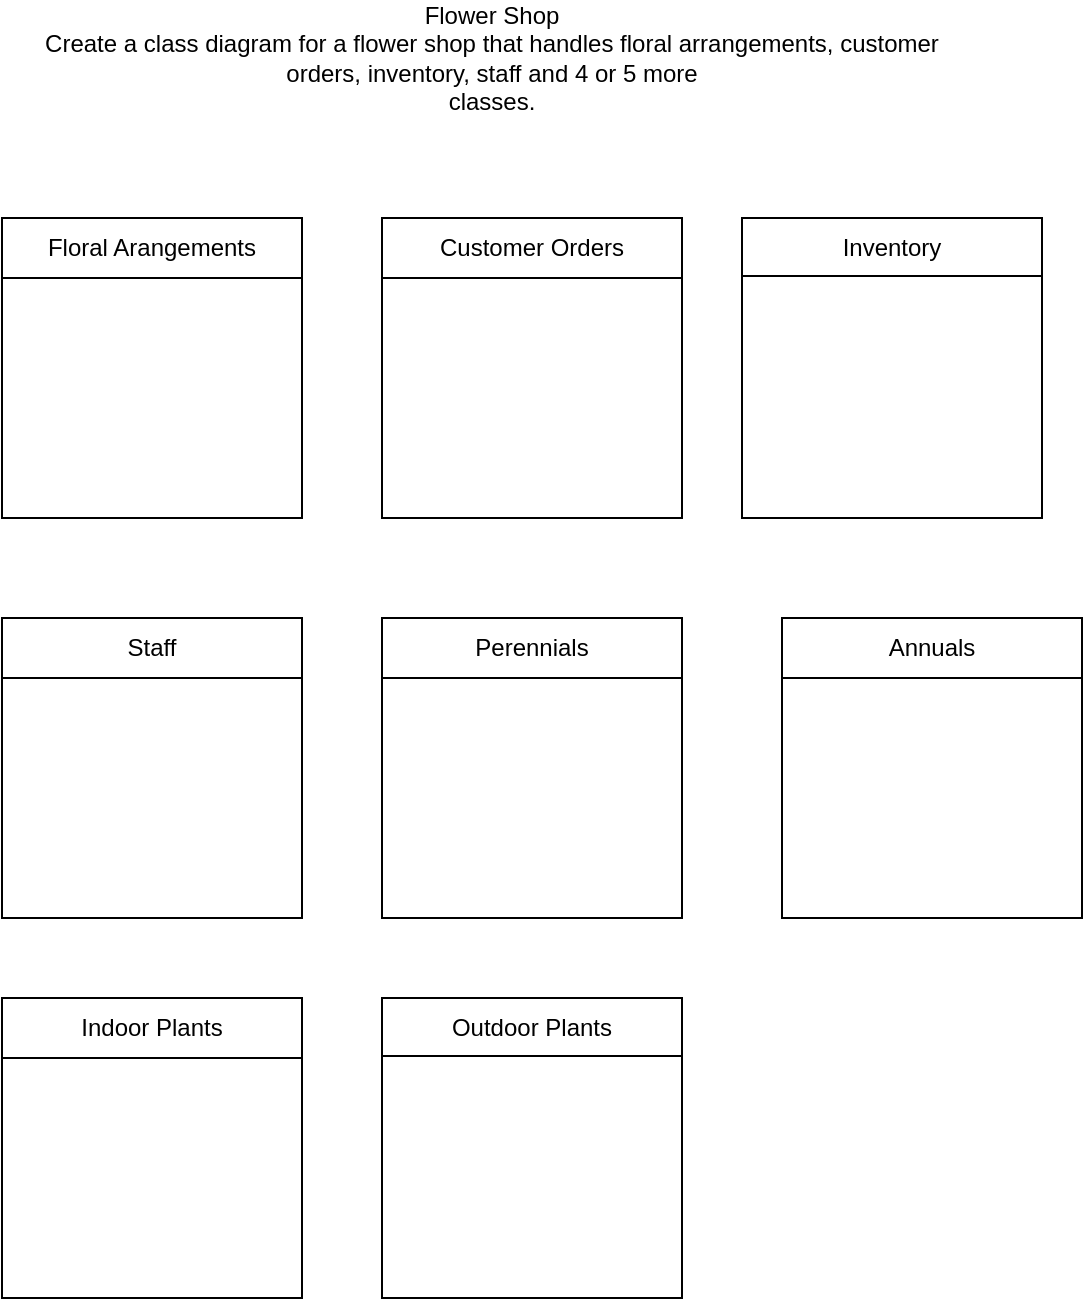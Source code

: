 <mxfile version="24.7.6">
  <diagram name="Page-1" id="hjRgQwKiIgRbGK81_BRR">
    <mxGraphModel dx="1050" dy="618" grid="1" gridSize="10" guides="1" tooltips="1" connect="1" arrows="1" fold="1" page="1" pageScale="1" pageWidth="850" pageHeight="1100" math="0" shadow="0">
      <root>
        <mxCell id="0" />
        <mxCell id="1" parent="0" />
        <mxCell id="7PU2nVzOQJ5yzUcttu9B-1" value="Flower Shop&lt;br/&gt;Create a class diagram for a flower shop that handles floral arrangements, customer orders, inventory, staff and 4 or 5 more&lt;br/&gt;classes." style="text;html=1;align=center;verticalAlign=middle;whiteSpace=wrap;rounded=0;" vertex="1" parent="1">
          <mxGeometry x="110" y="20" width="470" height="40" as="geometry" />
        </mxCell>
        <mxCell id="7PU2nVzOQJ5yzUcttu9B-4" value="" style="whiteSpace=wrap;html=1;aspect=fixed;" vertex="1" parent="1">
          <mxGeometry x="100" y="120" width="150" height="150" as="geometry" />
        </mxCell>
        <mxCell id="7PU2nVzOQJ5yzUcttu9B-5" value="Floral Arangements" style="text;html=1;align=center;verticalAlign=middle;whiteSpace=wrap;rounded=0;" vertex="1" parent="1">
          <mxGeometry x="100" y="120" width="150" height="30" as="geometry" />
        </mxCell>
        <mxCell id="7PU2nVzOQJ5yzUcttu9B-19" value="" style="whiteSpace=wrap;html=1;aspect=fixed;" vertex="1" parent="1">
          <mxGeometry x="290" y="120" width="150" height="150" as="geometry" />
        </mxCell>
        <mxCell id="7PU2nVzOQJ5yzUcttu9B-20" value="Customer Orders" style="text;html=1;align=center;verticalAlign=middle;whiteSpace=wrap;rounded=0;" vertex="1" parent="1">
          <mxGeometry x="290" y="120" width="150" height="30" as="geometry" />
        </mxCell>
        <mxCell id="7PU2nVzOQJ5yzUcttu9B-21" value="" style="whiteSpace=wrap;html=1;aspect=fixed;" vertex="1" parent="1">
          <mxGeometry x="470" y="120" width="150" height="150" as="geometry" />
        </mxCell>
        <mxCell id="7PU2nVzOQJ5yzUcttu9B-22" value="Inventory" style="text;html=1;align=center;verticalAlign=middle;whiteSpace=wrap;rounded=0;" vertex="1" parent="1">
          <mxGeometry x="470" y="120" width="150" height="30" as="geometry" />
        </mxCell>
        <mxCell id="7PU2nVzOQJ5yzUcttu9B-23" value="" style="whiteSpace=wrap;html=1;aspect=fixed;" vertex="1" parent="1">
          <mxGeometry x="100" y="320" width="150" height="150" as="geometry" />
        </mxCell>
        <mxCell id="7PU2nVzOQJ5yzUcttu9B-24" value="Staff" style="text;html=1;align=center;verticalAlign=middle;whiteSpace=wrap;rounded=0;" vertex="1" parent="1">
          <mxGeometry x="100" y="320" width="150" height="30" as="geometry" />
        </mxCell>
        <mxCell id="7PU2nVzOQJ5yzUcttu9B-25" value="" style="whiteSpace=wrap;html=1;aspect=fixed;" vertex="1" parent="1">
          <mxGeometry x="290" y="320" width="150" height="150" as="geometry" />
        </mxCell>
        <mxCell id="7PU2nVzOQJ5yzUcttu9B-26" value="Perennials" style="text;html=1;align=center;verticalAlign=middle;whiteSpace=wrap;rounded=0;" vertex="1" parent="1">
          <mxGeometry x="290" y="320" width="150" height="30" as="geometry" />
        </mxCell>
        <mxCell id="7PU2nVzOQJ5yzUcttu9B-27" value="" style="whiteSpace=wrap;html=1;aspect=fixed;" vertex="1" parent="1">
          <mxGeometry x="490" y="320" width="150" height="150" as="geometry" />
        </mxCell>
        <mxCell id="7PU2nVzOQJ5yzUcttu9B-28" value="Annuals" style="text;html=1;align=center;verticalAlign=middle;whiteSpace=wrap;rounded=0;" vertex="1" parent="1">
          <mxGeometry x="490" y="320" width="150" height="30" as="geometry" />
        </mxCell>
        <mxCell id="7PU2nVzOQJ5yzUcttu9B-31" value="" style="whiteSpace=wrap;html=1;aspect=fixed;" vertex="1" parent="1">
          <mxGeometry x="100" y="510" width="150" height="150" as="geometry" />
        </mxCell>
        <mxCell id="7PU2nVzOQJ5yzUcttu9B-32" value="Indoor Plants" style="text;html=1;align=center;verticalAlign=middle;whiteSpace=wrap;rounded=0;" vertex="1" parent="1">
          <mxGeometry x="100" y="510" width="150" height="30" as="geometry" />
        </mxCell>
        <mxCell id="7PU2nVzOQJ5yzUcttu9B-33" value="" style="whiteSpace=wrap;html=1;aspect=fixed;" vertex="1" parent="1">
          <mxGeometry x="290" y="510" width="150" height="150" as="geometry" />
        </mxCell>
        <mxCell id="7PU2nVzOQJ5yzUcttu9B-34" value="Outdoor Plants" style="text;html=1;align=center;verticalAlign=middle;whiteSpace=wrap;rounded=0;" vertex="1" parent="1">
          <mxGeometry x="290" y="510" width="150" height="30" as="geometry" />
        </mxCell>
        <mxCell id="7PU2nVzOQJ5yzUcttu9B-35" value="" style="endArrow=none;html=1;rounded=0;exitX=0;exitY=1;exitDx=0;exitDy=0;entryX=1;entryY=1;entryDx=0;entryDy=0;" edge="1" parent="1" source="7PU2nVzOQJ5yzUcttu9B-5" target="7PU2nVzOQJ5yzUcttu9B-5">
          <mxGeometry width="50" height="50" relative="1" as="geometry">
            <mxPoint x="360" y="390" as="sourcePoint" />
            <mxPoint x="410" y="340" as="targetPoint" />
          </mxGeometry>
        </mxCell>
        <mxCell id="7PU2nVzOQJ5yzUcttu9B-36" value="" style="endArrow=none;html=1;rounded=0;exitX=0;exitY=1;exitDx=0;exitDy=0;entryX=1;entryY=1;entryDx=0;entryDy=0;" edge="1" parent="1">
          <mxGeometry width="50" height="50" relative="1" as="geometry">
            <mxPoint x="290" y="150" as="sourcePoint" />
            <mxPoint x="440" y="150" as="targetPoint" />
          </mxGeometry>
        </mxCell>
        <mxCell id="7PU2nVzOQJ5yzUcttu9B-37" value="" style="endArrow=none;html=1;rounded=0;exitX=0;exitY=1;exitDx=0;exitDy=0;entryX=1;entryY=1;entryDx=0;entryDy=0;" edge="1" parent="1">
          <mxGeometry width="50" height="50" relative="1" as="geometry">
            <mxPoint x="470" y="149" as="sourcePoint" />
            <mxPoint x="620" y="149" as="targetPoint" />
          </mxGeometry>
        </mxCell>
        <mxCell id="7PU2nVzOQJ5yzUcttu9B-38" value="" style="endArrow=none;html=1;rounded=0;exitX=0;exitY=1;exitDx=0;exitDy=0;entryX=1;entryY=1;entryDx=0;entryDy=0;" edge="1" parent="1">
          <mxGeometry width="50" height="50" relative="1" as="geometry">
            <mxPoint x="100" y="350" as="sourcePoint" />
            <mxPoint x="250" y="350" as="targetPoint" />
          </mxGeometry>
        </mxCell>
        <mxCell id="7PU2nVzOQJ5yzUcttu9B-39" value="" style="endArrow=none;html=1;rounded=0;exitX=0;exitY=1;exitDx=0;exitDy=0;entryX=1;entryY=1;entryDx=0;entryDy=0;" edge="1" parent="1">
          <mxGeometry width="50" height="50" relative="1" as="geometry">
            <mxPoint x="290" y="350" as="sourcePoint" />
            <mxPoint x="440" y="350" as="targetPoint" />
          </mxGeometry>
        </mxCell>
        <mxCell id="7PU2nVzOQJ5yzUcttu9B-40" value="" style="endArrow=none;html=1;rounded=0;exitX=0;exitY=1;exitDx=0;exitDy=0;entryX=1;entryY=1;entryDx=0;entryDy=0;" edge="1" parent="1">
          <mxGeometry width="50" height="50" relative="1" as="geometry">
            <mxPoint x="490" y="350" as="sourcePoint" />
            <mxPoint x="640" y="350" as="targetPoint" />
          </mxGeometry>
        </mxCell>
        <mxCell id="7PU2nVzOQJ5yzUcttu9B-41" value="" style="endArrow=none;html=1;rounded=0;exitX=0;exitY=1;exitDx=0;exitDy=0;entryX=1;entryY=1;entryDx=0;entryDy=0;" edge="1" parent="1">
          <mxGeometry width="50" height="50" relative="1" as="geometry">
            <mxPoint x="100" y="540" as="sourcePoint" />
            <mxPoint x="250" y="540" as="targetPoint" />
          </mxGeometry>
        </mxCell>
        <mxCell id="7PU2nVzOQJ5yzUcttu9B-42" value="" style="endArrow=none;html=1;rounded=0;exitX=0;exitY=1;exitDx=0;exitDy=0;entryX=1;entryY=1;entryDx=0;entryDy=0;" edge="1" parent="1">
          <mxGeometry width="50" height="50" relative="1" as="geometry">
            <mxPoint x="290" y="539" as="sourcePoint" />
            <mxPoint x="440" y="539" as="targetPoint" />
          </mxGeometry>
        </mxCell>
      </root>
    </mxGraphModel>
  </diagram>
</mxfile>
